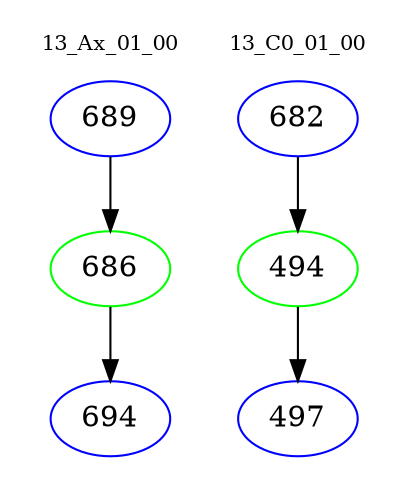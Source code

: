 digraph{
subgraph cluster_0 {
color = white
label = "13_Ax_01_00";
fontsize=10;
T0_689 [label="689", color="blue"]
T0_689 -> T0_686 [color="black"]
T0_686 [label="686", color="green"]
T0_686 -> T0_694 [color="black"]
T0_694 [label="694", color="blue"]
}
subgraph cluster_1 {
color = white
label = "13_C0_01_00";
fontsize=10;
T1_682 [label="682", color="blue"]
T1_682 -> T1_494 [color="black"]
T1_494 [label="494", color="green"]
T1_494 -> T1_497 [color="black"]
T1_497 [label="497", color="blue"]
}
}
